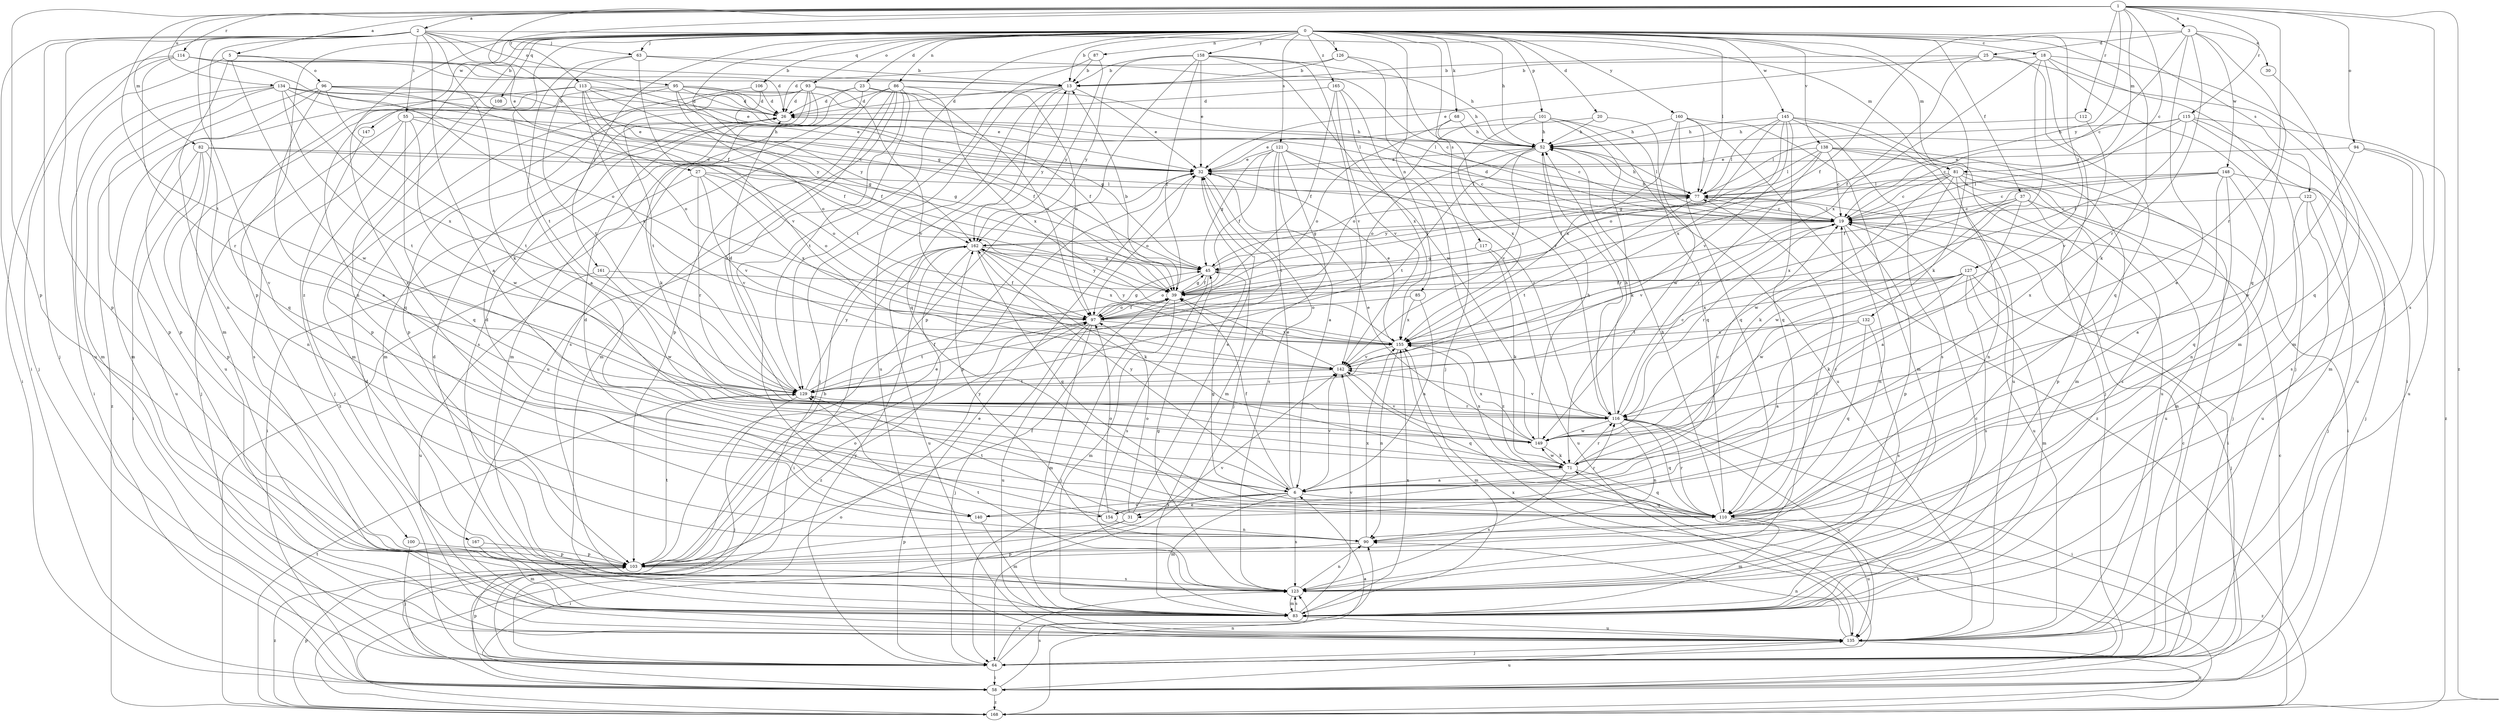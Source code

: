 strict digraph  {
0;
1;
2;
3;
5;
6;
13;
18;
19;
20;
23;
25;
26;
27;
30;
31;
32;
37;
39;
45;
52;
55;
58;
63;
64;
68;
71;
77;
81;
82;
83;
85;
86;
87;
90;
93;
94;
95;
96;
97;
100;
101;
103;
106;
108;
110;
112;
113;
114;
115;
116;
117;
121;
122;
123;
126;
127;
129;
132;
134;
135;
138;
140;
142;
145;
147;
148;
149;
154;
155;
158;
160;
161;
162;
165;
167;
168;
0 -> 13  [label=b];
0 -> 18  [label=c];
0 -> 20  [label=d];
0 -> 23  [label=d];
0 -> 37  [label=f];
0 -> 45  [label=g];
0 -> 52  [label=h];
0 -> 63  [label=j];
0 -> 68  [label=k];
0 -> 71  [label=k];
0 -> 77  [label=l];
0 -> 81  [label=m];
0 -> 85  [label=n];
0 -> 86  [label=n];
0 -> 87  [label=n];
0 -> 90  [label=n];
0 -> 93  [label=o];
0 -> 100  [label=p];
0 -> 101  [label=p];
0 -> 106  [label=q];
0 -> 108  [label=q];
0 -> 117  [label=s];
0 -> 121  [label=s];
0 -> 122  [label=s];
0 -> 126  [label=t];
0 -> 127  [label=t];
0 -> 129  [label=t];
0 -> 132  [label=u];
0 -> 138  [label=v];
0 -> 140  [label=v];
0 -> 145  [label=w];
0 -> 147  [label=w];
0 -> 154  [label=x];
0 -> 158  [label=y];
0 -> 160  [label=y];
0 -> 161  [label=y];
0 -> 165  [label=z];
0 -> 167  [label=z];
1 -> 2  [label=a];
1 -> 3  [label=a];
1 -> 5  [label=a];
1 -> 19  [label=c];
1 -> 39  [label=f];
1 -> 81  [label=m];
1 -> 94  [label=o];
1 -> 103  [label=p];
1 -> 112  [label=r];
1 -> 113  [label=r];
1 -> 114  [label=r];
1 -> 115  [label=r];
1 -> 116  [label=r];
1 -> 123  [label=s];
1 -> 129  [label=t];
1 -> 134  [label=u];
1 -> 162  [label=y];
1 -> 168  [label=z];
2 -> 6  [label=a];
2 -> 27  [label=e];
2 -> 55  [label=i];
2 -> 58  [label=i];
2 -> 63  [label=j];
2 -> 64  [label=j];
2 -> 71  [label=k];
2 -> 81  [label=m];
2 -> 82  [label=m];
2 -> 83  [label=m];
2 -> 95  [label=o];
2 -> 103  [label=p];
2 -> 140  [label=v];
3 -> 19  [label=c];
3 -> 25  [label=d];
3 -> 30  [label=e];
3 -> 31  [label=e];
3 -> 39  [label=f];
3 -> 110  [label=q];
3 -> 116  [label=r];
3 -> 148  [label=w];
5 -> 13  [label=b];
5 -> 90  [label=n];
5 -> 96  [label=o];
5 -> 135  [label=u];
5 -> 149  [label=w];
6 -> 19  [label=c];
6 -> 31  [label=e];
6 -> 32  [label=e];
6 -> 39  [label=f];
6 -> 83  [label=m];
6 -> 110  [label=q];
6 -> 123  [label=s];
6 -> 140  [label=v];
6 -> 142  [label=v];
6 -> 154  [label=x];
6 -> 162  [label=y];
13 -> 26  [label=d];
13 -> 32  [label=e];
13 -> 64  [label=j];
13 -> 110  [label=q];
13 -> 135  [label=u];
13 -> 162  [label=y];
18 -> 13  [label=b];
18 -> 58  [label=i];
18 -> 64  [label=j];
18 -> 71  [label=k];
18 -> 83  [label=m];
18 -> 154  [label=x];
18 -> 155  [label=x];
19 -> 26  [label=d];
19 -> 52  [label=h];
19 -> 77  [label=l];
19 -> 90  [label=n];
19 -> 103  [label=p];
19 -> 116  [label=r];
19 -> 135  [label=u];
19 -> 142  [label=v];
19 -> 162  [label=y];
20 -> 32  [label=e];
20 -> 52  [label=h];
20 -> 149  [label=w];
23 -> 26  [label=d];
23 -> 77  [label=l];
23 -> 83  [label=m];
23 -> 97  [label=o];
23 -> 123  [label=s];
25 -> 13  [label=b];
25 -> 32  [label=e];
25 -> 39  [label=f];
25 -> 83  [label=m];
25 -> 110  [label=q];
26 -> 52  [label=h];
27 -> 58  [label=i];
27 -> 77  [label=l];
27 -> 97  [label=o];
27 -> 116  [label=r];
27 -> 142  [label=v];
27 -> 155  [label=x];
30 -> 110  [label=q];
31 -> 32  [label=e];
31 -> 58  [label=i];
31 -> 97  [label=o];
31 -> 103  [label=p];
31 -> 129  [label=t];
32 -> 77  [label=l];
32 -> 83  [label=m];
32 -> 97  [label=o];
32 -> 103  [label=p];
32 -> 123  [label=s];
37 -> 6  [label=a];
37 -> 19  [label=c];
37 -> 103  [label=p];
37 -> 135  [label=u];
37 -> 149  [label=w];
37 -> 155  [label=x];
39 -> 13  [label=b];
39 -> 45  [label=g];
39 -> 64  [label=j];
39 -> 83  [label=m];
39 -> 97  [label=o];
39 -> 162  [label=y];
45 -> 39  [label=f];
45 -> 77  [label=l];
45 -> 97  [label=o];
45 -> 123  [label=s];
52 -> 32  [label=e];
52 -> 77  [label=l];
52 -> 97  [label=o];
52 -> 116  [label=r];
52 -> 129  [label=t];
52 -> 142  [label=v];
55 -> 45  [label=g];
55 -> 52  [label=h];
55 -> 64  [label=j];
55 -> 110  [label=q];
55 -> 123  [label=s];
55 -> 149  [label=w];
58 -> 13  [label=b];
58 -> 19  [label=c];
58 -> 71  [label=k];
58 -> 123  [label=s];
58 -> 135  [label=u];
58 -> 168  [label=z];
63 -> 6  [label=a];
63 -> 13  [label=b];
63 -> 19  [label=c];
63 -> 129  [label=t];
63 -> 142  [label=v];
64 -> 6  [label=a];
64 -> 19  [label=c];
64 -> 32  [label=e];
64 -> 58  [label=i];
64 -> 103  [label=p];
64 -> 123  [label=s];
64 -> 162  [label=y];
68 -> 19  [label=c];
68 -> 52  [label=h];
68 -> 97  [label=o];
71 -> 6  [label=a];
71 -> 110  [label=q];
71 -> 116  [label=r];
71 -> 123  [label=s];
71 -> 149  [label=w];
71 -> 155  [label=x];
77 -> 19  [label=c];
77 -> 45  [label=g];
77 -> 52  [label=h];
77 -> 58  [label=i];
77 -> 129  [label=t];
81 -> 19  [label=c];
81 -> 39  [label=f];
81 -> 58  [label=i];
81 -> 64  [label=j];
81 -> 71  [label=k];
81 -> 77  [label=l];
81 -> 90  [label=n];
81 -> 123  [label=s];
81 -> 149  [label=w];
82 -> 32  [label=e];
82 -> 58  [label=i];
82 -> 90  [label=n];
82 -> 97  [label=o];
82 -> 103  [label=p];
82 -> 135  [label=u];
83 -> 19  [label=c];
83 -> 123  [label=s];
83 -> 135  [label=u];
83 -> 142  [label=v];
83 -> 155  [label=x];
85 -> 6  [label=a];
85 -> 97  [label=o];
85 -> 155  [label=x];
86 -> 26  [label=d];
86 -> 83  [label=m];
86 -> 97  [label=o];
86 -> 103  [label=p];
86 -> 116  [label=r];
86 -> 129  [label=t];
86 -> 135  [label=u];
86 -> 155  [label=x];
86 -> 168  [label=z];
87 -> 13  [label=b];
87 -> 129  [label=t];
87 -> 162  [label=y];
90 -> 103  [label=p];
90 -> 155  [label=x];
90 -> 162  [label=y];
93 -> 26  [label=d];
93 -> 39  [label=f];
93 -> 71  [label=k];
93 -> 83  [label=m];
93 -> 103  [label=p];
93 -> 123  [label=s];
93 -> 129  [label=t];
93 -> 142  [label=v];
94 -> 32  [label=e];
94 -> 123  [label=s];
94 -> 135  [label=u];
94 -> 149  [label=w];
95 -> 26  [label=d];
95 -> 32  [label=e];
95 -> 52  [label=h];
95 -> 77  [label=l];
95 -> 97  [label=o];
95 -> 110  [label=q];
95 -> 135  [label=u];
95 -> 162  [label=y];
96 -> 6  [label=a];
96 -> 26  [label=d];
96 -> 39  [label=f];
96 -> 45  [label=g];
96 -> 103  [label=p];
96 -> 129  [label=t];
96 -> 168  [label=z];
97 -> 39  [label=f];
97 -> 45  [label=g];
97 -> 64  [label=j];
97 -> 83  [label=m];
97 -> 129  [label=t];
97 -> 135  [label=u];
97 -> 155  [label=x];
100 -> 64  [label=j];
100 -> 103  [label=p];
101 -> 52  [label=h];
101 -> 71  [label=k];
101 -> 97  [label=o];
101 -> 110  [label=q];
101 -> 135  [label=u];
101 -> 155  [label=x];
103 -> 32  [label=e];
103 -> 39  [label=f];
103 -> 97  [label=o];
103 -> 123  [label=s];
103 -> 129  [label=t];
103 -> 142  [label=v];
103 -> 168  [label=z];
106 -> 26  [label=d];
106 -> 45  [label=g];
106 -> 103  [label=p];
108 -> 83  [label=m];
110 -> 19  [label=c];
110 -> 45  [label=g];
110 -> 52  [label=h];
110 -> 83  [label=m];
110 -> 116  [label=r];
110 -> 135  [label=u];
110 -> 168  [label=z];
112 -> 52  [label=h];
112 -> 142  [label=v];
113 -> 26  [label=d];
113 -> 32  [label=e];
113 -> 39  [label=f];
113 -> 83  [label=m];
113 -> 97  [label=o];
113 -> 110  [label=q];
113 -> 155  [label=x];
113 -> 162  [label=y];
114 -> 13  [label=b];
114 -> 26  [label=d];
114 -> 32  [label=e];
114 -> 58  [label=i];
114 -> 64  [label=j];
114 -> 97  [label=o];
114 -> 116  [label=r];
115 -> 19  [label=c];
115 -> 39  [label=f];
115 -> 52  [label=h];
115 -> 77  [label=l];
115 -> 83  [label=m];
115 -> 135  [label=u];
115 -> 168  [label=z];
116 -> 19  [label=c];
116 -> 52  [label=h];
116 -> 58  [label=i];
116 -> 90  [label=n];
116 -> 110  [label=q];
116 -> 135  [label=u];
116 -> 142  [label=v];
116 -> 149  [label=w];
117 -> 45  [label=g];
117 -> 71  [label=k];
117 -> 135  [label=u];
121 -> 6  [label=a];
121 -> 19  [label=c];
121 -> 32  [label=e];
121 -> 39  [label=f];
121 -> 45  [label=g];
121 -> 64  [label=j];
121 -> 116  [label=r];
121 -> 129  [label=t];
122 -> 19  [label=c];
122 -> 64  [label=j];
122 -> 83  [label=m];
122 -> 135  [label=u];
123 -> 26  [label=d];
123 -> 45  [label=g];
123 -> 77  [label=l];
123 -> 83  [label=m];
123 -> 90  [label=n];
123 -> 129  [label=t];
126 -> 13  [label=b];
126 -> 26  [label=d];
126 -> 64  [label=j];
126 -> 116  [label=r];
127 -> 39  [label=f];
127 -> 64  [label=j];
127 -> 71  [label=k];
127 -> 83  [label=m];
127 -> 123  [label=s];
127 -> 129  [label=t];
127 -> 149  [label=w];
127 -> 155  [label=x];
129 -> 26  [label=d];
129 -> 39  [label=f];
129 -> 64  [label=j];
129 -> 116  [label=r];
129 -> 162  [label=y];
132 -> 6  [label=a];
132 -> 110  [label=q];
132 -> 123  [label=s];
132 -> 155  [label=x];
134 -> 19  [label=c];
134 -> 26  [label=d];
134 -> 32  [label=e];
134 -> 39  [label=f];
134 -> 58  [label=i];
134 -> 83  [label=m];
134 -> 103  [label=p];
134 -> 129  [label=t];
134 -> 155  [label=x];
135 -> 26  [label=d];
135 -> 64  [label=j];
135 -> 90  [label=n];
135 -> 155  [label=x];
135 -> 168  [label=z];
138 -> 19  [label=c];
138 -> 32  [label=e];
138 -> 45  [label=g];
138 -> 64  [label=j];
138 -> 77  [label=l];
138 -> 83  [label=m];
138 -> 116  [label=r];
138 -> 135  [label=u];
140 -> 26  [label=d];
140 -> 83  [label=m];
140 -> 116  [label=r];
142 -> 39  [label=f];
142 -> 110  [label=q];
142 -> 129  [label=t];
145 -> 52  [label=h];
145 -> 64  [label=j];
145 -> 77  [label=l];
145 -> 97  [label=o];
145 -> 110  [label=q];
145 -> 123  [label=s];
145 -> 135  [label=u];
145 -> 142  [label=v];
145 -> 155  [label=x];
147 -> 64  [label=j];
148 -> 6  [label=a];
148 -> 19  [label=c];
148 -> 39  [label=f];
148 -> 64  [label=j];
148 -> 77  [label=l];
148 -> 90  [label=n];
148 -> 110  [label=q];
149 -> 32  [label=e];
149 -> 52  [label=h];
149 -> 71  [label=k];
149 -> 142  [label=v];
149 -> 155  [label=x];
154 -> 26  [label=d];
154 -> 90  [label=n];
154 -> 97  [label=o];
155 -> 32  [label=e];
155 -> 83  [label=m];
155 -> 90  [label=n];
155 -> 142  [label=v];
155 -> 162  [label=y];
158 -> 13  [label=b];
158 -> 32  [label=e];
158 -> 39  [label=f];
158 -> 52  [label=h];
158 -> 103  [label=p];
158 -> 142  [label=v];
158 -> 149  [label=w];
158 -> 162  [label=y];
160 -> 52  [label=h];
160 -> 77  [label=l];
160 -> 83  [label=m];
160 -> 110  [label=q];
160 -> 155  [label=x];
160 -> 168  [label=z];
161 -> 39  [label=f];
161 -> 135  [label=u];
161 -> 149  [label=w];
162 -> 45  [label=g];
162 -> 58  [label=i];
162 -> 71  [label=k];
162 -> 110  [label=q];
162 -> 135  [label=u];
162 -> 155  [label=x];
162 -> 168  [label=z];
165 -> 26  [label=d];
165 -> 39  [label=f];
165 -> 142  [label=v];
165 -> 155  [label=x];
165 -> 168  [label=z];
167 -> 83  [label=m];
167 -> 103  [label=p];
168 -> 90  [label=n];
168 -> 97  [label=o];
168 -> 103  [label=p];
168 -> 129  [label=t];
}
